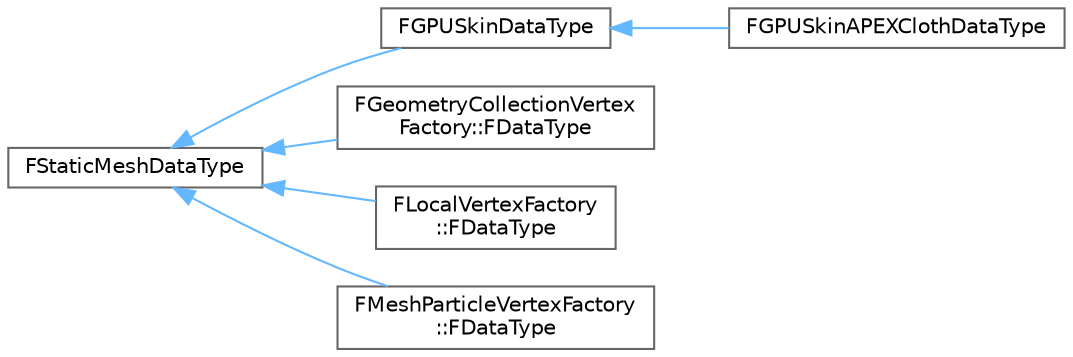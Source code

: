 digraph "Graphical Class Hierarchy"
{
 // INTERACTIVE_SVG=YES
 // LATEX_PDF_SIZE
  bgcolor="transparent";
  edge [fontname=Helvetica,fontsize=10,labelfontname=Helvetica,labelfontsize=10];
  node [fontname=Helvetica,fontsize=10,shape=box,height=0.2,width=0.4];
  rankdir="LR";
  Node0 [id="Node000000",label="FStaticMeshDataType",height=0.2,width=0.4,color="grey40", fillcolor="white", style="filled",URL="$de/d4d/structFStaticMeshDataType.html",tooltip=" "];
  Node0 -> Node1 [id="edge5147_Node000000_Node000001",dir="back",color="steelblue1",style="solid",tooltip=" "];
  Node1 [id="Node000001",label="FGPUSkinDataType",height=0.2,width=0.4,color="grey40", fillcolor="white", style="filled",URL="$dc/d69/structFGPUSkinDataType.html",tooltip="Stream component data bound to GPU skinned vertex factory."];
  Node1 -> Node2 [id="edge5148_Node000001_Node000002",dir="back",color="steelblue1",style="solid",tooltip=" "];
  Node2 [id="Node000002",label="FGPUSkinAPEXClothDataType",height=0.2,width=0.4,color="grey40", fillcolor="white", style="filled",URL="$d4/d5d/structFGPUSkinAPEXClothDataType.html",tooltip="Stream component data bound to Apex cloth vertex factory."];
  Node0 -> Node3 [id="edge5149_Node000000_Node000003",dir="back",color="steelblue1",style="solid",tooltip=" "];
  Node3 [id="Node000003",label="FGeometryCollectionVertex\lFactory::FDataType",height=0.2,width=0.4,color="grey40", fillcolor="white", style="filled",URL="$df/dc3/structFGeometryCollectionVertexFactory_1_1FDataType.html",tooltip=" "];
  Node0 -> Node4 [id="edge5150_Node000000_Node000004",dir="back",color="steelblue1",style="solid",tooltip=" "];
  Node4 [id="Node000004",label="FLocalVertexFactory\l::FDataType",height=0.2,width=0.4,color="grey40", fillcolor="white", style="filled",URL="$de/dc0/structFLocalVertexFactory_1_1FDataType.html",tooltip=" "];
  Node0 -> Node5 [id="edge5151_Node000000_Node000005",dir="back",color="steelblue1",style="solid",tooltip=" "];
  Node5 [id="Node000005",label="FMeshParticleVertexFactory\l::FDataType",height=0.2,width=0.4,color="grey40", fillcolor="white", style="filled",URL="$d7/dea/structFMeshParticleVertexFactory_1_1FDataType.html",tooltip=" "];
}
